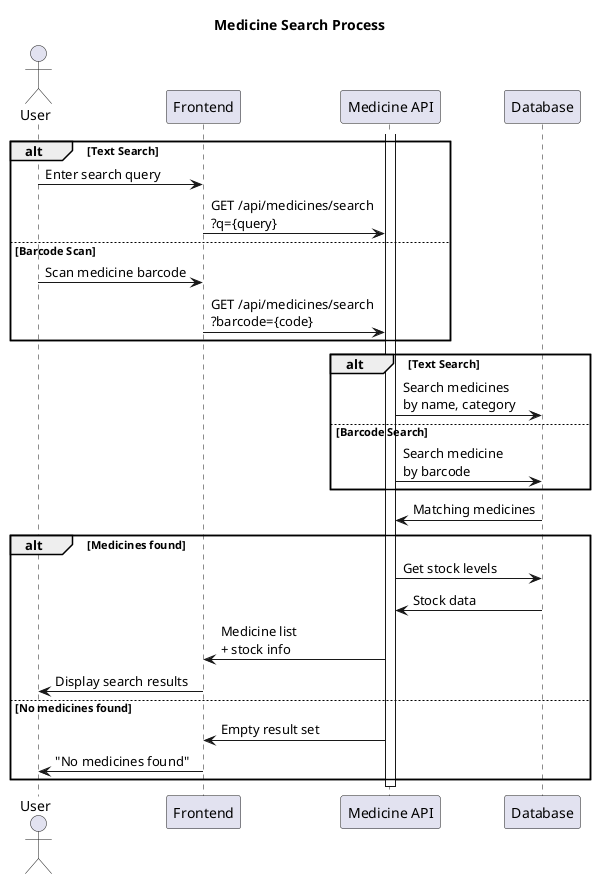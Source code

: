@startuml Medicine Search Sequence

title Medicine Search Process

actor "User" as User
participant "Frontend" as Frontend
participant "Medicine API" as MedicineAPI
participant "Database" as DB

alt Text Search
  User -> Frontend: Enter search query
  Frontend -> MedicineAPI: GET /api/medicines/search\n?q={query}
else Barcode Scan
  User -> Frontend: Scan medicine barcode
  Frontend -> MedicineAPI: GET /api/medicines/search\n?barcode={code}
end

activate MedicineAPI
alt Text Search
  MedicineAPI -> DB: Search medicines\nby name, category
else Barcode Search
  MedicineAPI -> DB: Search medicine\nby barcode
end
DB -> MedicineAPI: Matching medicines

alt Medicines found
  MedicineAPI -> DB: Get stock levels
  DB -> MedicineAPI: Stock data
  MedicineAPI -> Frontend: Medicine list\n+ stock info
  Frontend -> User: Display search results
else No medicines found
  MedicineAPI -> Frontend: Empty result set
  Frontend -> User: "No medicines found"
end

deactivate MedicineAPI

@enduml
